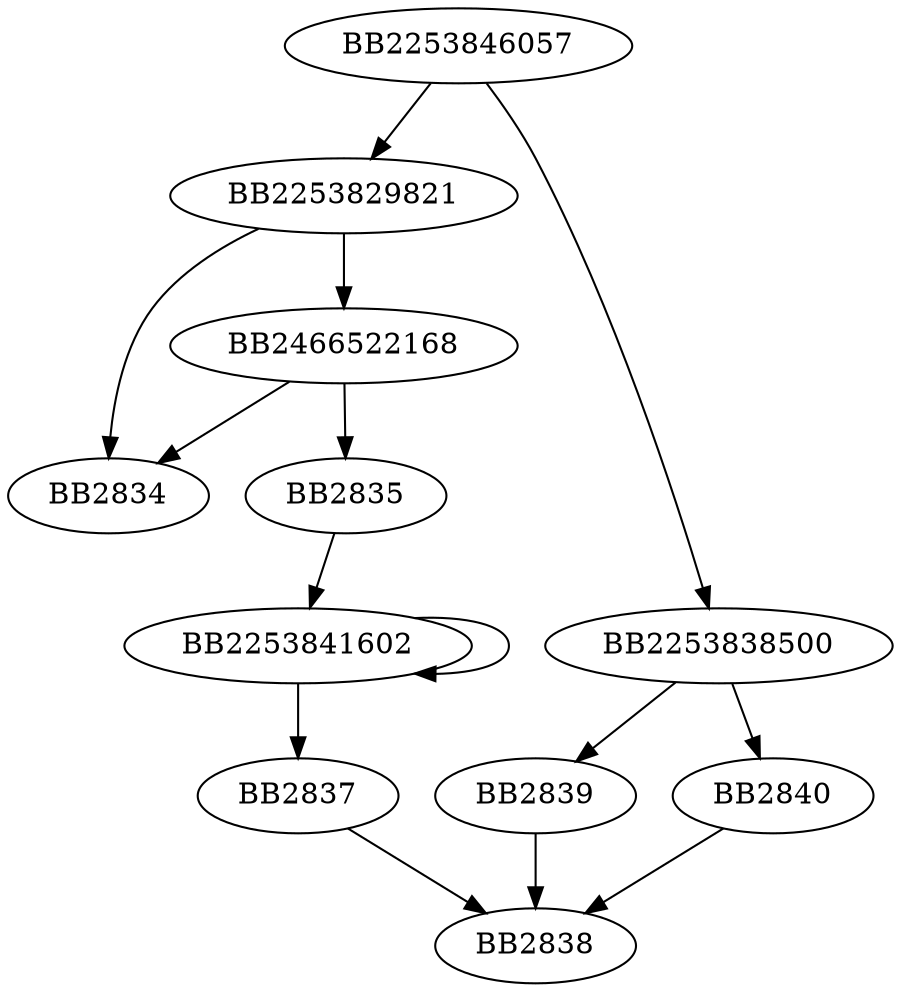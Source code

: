 digraph G{
	BB2253846057->BB2253829821;
	BB2253846057->BB2253838500;
	BB2253829821->BB2466522168;
	BB2253829821->BB2834;
	BB2466522168->BB2834;
	BB2466522168->BB2835;
	BB2835->BB2253841602;
	BB2253841602->BB2253841602;
	BB2253841602->BB2837;
	BB2837->BB2838;
	BB2253838500->BB2839;
	BB2253838500->BB2840;
	BB2839->BB2838;
	BB2840->BB2838;
}
